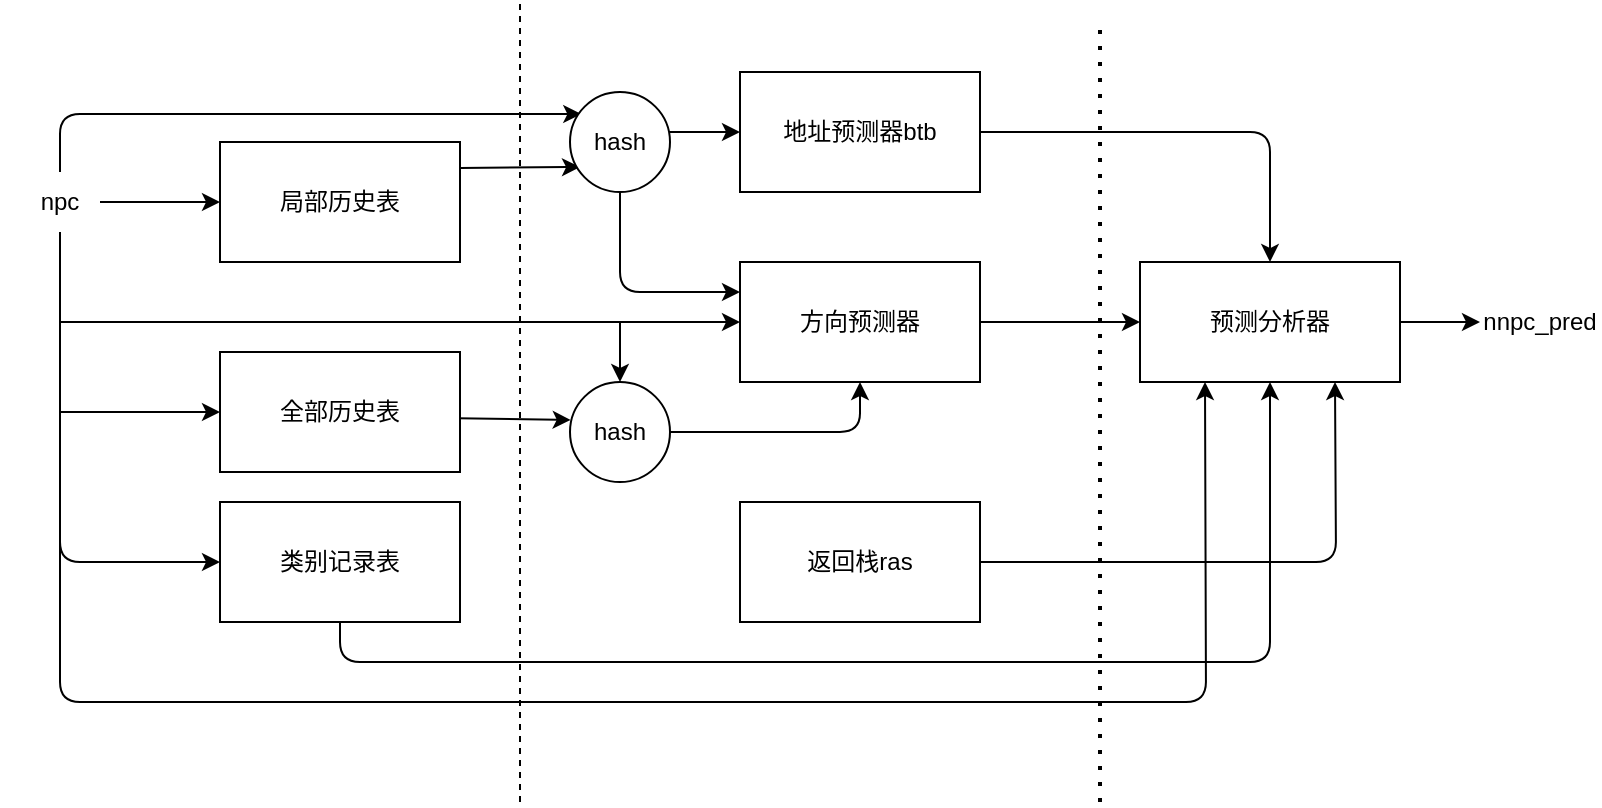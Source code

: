 <mxfile>
    <diagram id="IpS5HXJOFRtNgtyYNwFA" name="第 1 页">
        <mxGraphModel dx="823" dy="423" grid="1" gridSize="10" guides="1" tooltips="1" connect="1" arrows="1" fold="1" page="1" pageScale="1" pageWidth="827" pageHeight="1169" math="0" shadow="0">
            <root>
                <mxCell id="0"/>
                <mxCell id="1" parent="0"/>
                <mxCell id="49" style="edgeStyle=none;html=1;entryX=0;entryY=0.75;entryDx=0;entryDy=0;" parent="1" edge="1">
                    <mxGeometry relative="1" as="geometry">
                        <mxPoint x="240" y="223" as="sourcePoint"/>
                        <mxPoint x="300" y="222.5" as="targetPoint"/>
                    </mxGeometry>
                </mxCell>
                <mxCell id="3" value="局部历史表" style="rounded=0;whiteSpace=wrap;html=1;" parent="1" vertex="1">
                    <mxGeometry x="120" y="210" width="120" height="60" as="geometry"/>
                </mxCell>
                <mxCell id="32" style="edgeStyle=none;html=1;exitX=1;exitY=0.5;exitDx=0;exitDy=0;entryX=0.5;entryY=0;entryDx=0;entryDy=0;" parent="1" source="4" target="31" edge="1">
                    <mxGeometry relative="1" as="geometry">
                        <Array as="points">
                            <mxPoint x="645" y="205"/>
                        </Array>
                    </mxGeometry>
                </mxCell>
                <mxCell id="4" value="地址预测器btb" style="rounded=0;whiteSpace=wrap;html=1;" parent="1" vertex="1">
                    <mxGeometry x="380" y="175" width="120" height="60" as="geometry"/>
                </mxCell>
                <mxCell id="33" style="edgeStyle=none;html=1;exitX=1;exitY=0.5;exitDx=0;exitDy=0;entryX=0;entryY=0.5;entryDx=0;entryDy=0;" parent="1" source="5" target="31" edge="1">
                    <mxGeometry relative="1" as="geometry"/>
                </mxCell>
                <mxCell id="5" value="方向预测器" style="rounded=0;whiteSpace=wrap;html=1;" parent="1" vertex="1">
                    <mxGeometry x="380" y="270" width="120" height="60" as="geometry"/>
                </mxCell>
                <mxCell id="34" style="edgeStyle=none;html=1;exitX=1;exitY=0.5;exitDx=0;exitDy=0;entryX=0.75;entryY=1;entryDx=0;entryDy=0;" parent="1" source="6" target="31" edge="1">
                    <mxGeometry relative="1" as="geometry">
                        <Array as="points">
                            <mxPoint x="678" y="420"/>
                        </Array>
                    </mxGeometry>
                </mxCell>
                <mxCell id="6" value="返回栈ras" style="rounded=0;whiteSpace=wrap;html=1;" parent="1" vertex="1">
                    <mxGeometry x="380" y="390" width="120" height="60" as="geometry"/>
                </mxCell>
                <mxCell id="36" style="edgeStyle=none;html=1;exitX=0.5;exitY=1;exitDx=0;exitDy=0;entryX=0.5;entryY=1;entryDx=0;entryDy=0;" parent="1" source="7" target="31" edge="1">
                    <mxGeometry relative="1" as="geometry">
                        <Array as="points">
                            <mxPoint x="180" y="470"/>
                            <mxPoint x="645" y="470"/>
                        </Array>
                    </mxGeometry>
                </mxCell>
                <mxCell id="7" value="类别记录表" style="rounded=0;whiteSpace=wrap;html=1;" parent="1" vertex="1">
                    <mxGeometry x="120" y="390" width="120" height="60" as="geometry"/>
                </mxCell>
                <mxCell id="14" style="edgeStyle=none;html=1;entryX=0;entryY=0.5;entryDx=0;entryDy=0;" parent="1" target="3" edge="1">
                    <mxGeometry relative="1" as="geometry">
                        <mxPoint x="60" y="240" as="sourcePoint"/>
                    </mxGeometry>
                </mxCell>
                <mxCell id="15" style="edgeStyle=none;html=1;exitX=0.5;exitY=1;exitDx=0;exitDy=0;entryX=0;entryY=0.5;entryDx=0;entryDy=0;" parent="1" source="13" target="7" edge="1">
                    <mxGeometry relative="1" as="geometry">
                        <Array as="points">
                            <mxPoint x="40" y="420"/>
                        </Array>
                    </mxGeometry>
                </mxCell>
                <mxCell id="17" style="edgeStyle=none;html=1;exitX=0.5;exitY=0;exitDx=0;exitDy=0;entryX=0.016;entryY=0.372;entryDx=0;entryDy=0;entryPerimeter=0;" parent="1" source="13" edge="1">
                    <mxGeometry relative="1" as="geometry">
                        <mxPoint x="300.64" y="196.04" as="targetPoint"/>
                        <Array as="points">
                            <mxPoint x="40" y="196"/>
                        </Array>
                    </mxGeometry>
                </mxCell>
                <mxCell id="37" style="edgeStyle=none;html=1;exitX=0.5;exitY=1;exitDx=0;exitDy=0;entryX=0.25;entryY=1;entryDx=0;entryDy=0;" parent="1" source="13" target="31" edge="1">
                    <mxGeometry relative="1" as="geometry">
                        <Array as="points">
                            <mxPoint x="40" y="490"/>
                            <mxPoint x="613" y="490"/>
                        </Array>
                    </mxGeometry>
                </mxCell>
                <mxCell id="13" value="npc" style="text;html=1;strokeColor=none;fillColor=none;align=center;verticalAlign=middle;whiteSpace=wrap;rounded=0;" parent="1" vertex="1">
                    <mxGeometry x="10" y="225" width="60" height="30" as="geometry"/>
                </mxCell>
                <mxCell id="20" style="edgeStyle=none;html=1;exitX=1;exitY=0.5;exitDx=0;exitDy=0;entryX=0;entryY=0.5;entryDx=0;entryDy=0;" parent="1" target="4" edge="1">
                    <mxGeometry relative="1" as="geometry">
                        <mxPoint x="340" y="205" as="sourcePoint"/>
                    </mxGeometry>
                </mxCell>
                <mxCell id="21" style="edgeStyle=none;html=1;entryX=0;entryY=0.25;entryDx=0;entryDy=0;" parent="1" target="5" edge="1">
                    <mxGeometry relative="1" as="geometry">
                        <Array as="points">
                            <mxPoint x="320" y="285"/>
                        </Array>
                        <mxPoint x="320" y="230" as="sourcePoint"/>
                    </mxGeometry>
                </mxCell>
                <mxCell id="22" value="nnpc_pred" style="text;html=1;strokeColor=none;fillColor=none;align=center;verticalAlign=middle;whiteSpace=wrap;rounded=0;" parent="1" vertex="1">
                    <mxGeometry x="750" y="285" width="60" height="30" as="geometry"/>
                </mxCell>
                <mxCell id="28" style="edgeStyle=none;html=1;entryX=0;entryY=0.5;entryDx=0;entryDy=0;" parent="1" source="31" target="22" edge="1">
                    <mxGeometry relative="1" as="geometry">
                        <mxPoint x="677.5" y="215" as="sourcePoint"/>
                    </mxGeometry>
                </mxCell>
                <mxCell id="31" value="预测分析器" style="rounded=0;whiteSpace=wrap;html=1;" parent="1" vertex="1">
                    <mxGeometry x="580" y="270" width="130" height="60" as="geometry"/>
                </mxCell>
                <mxCell id="46" style="edgeStyle=none;html=1;entryX=0.007;entryY=0.38;entryDx=0;entryDy=0;entryPerimeter=0;" parent="1" target="53" edge="1">
                    <mxGeometry relative="1" as="geometry">
                        <mxPoint x="230" y="348" as="sourcePoint"/>
                        <mxPoint x="300" y="347.5" as="targetPoint"/>
                    </mxGeometry>
                </mxCell>
                <mxCell id="39" value="全部历史表" style="rounded=0;whiteSpace=wrap;html=1;" parent="1" vertex="1">
                    <mxGeometry x="120" y="315" width="120" height="60" as="geometry"/>
                </mxCell>
                <mxCell id="45" style="edgeStyle=none;html=1;exitX=1;exitY=0.5;exitDx=0;exitDy=0;entryX=0.5;entryY=1;entryDx=0;entryDy=0;" parent="1" source="53" target="5" edge="1">
                    <mxGeometry relative="1" as="geometry">
                        <Array as="points">
                            <mxPoint x="440" y="355"/>
                        </Array>
                        <mxPoint x="340" y="365" as="sourcePoint"/>
                    </mxGeometry>
                </mxCell>
                <mxCell id="47" value="" style="endArrow=classic;html=1;entryX=0;entryY=0.5;entryDx=0;entryDy=0;" parent="1" target="5" edge="1">
                    <mxGeometry width="50" height="50" relative="1" as="geometry">
                        <mxPoint x="40" y="300" as="sourcePoint"/>
                        <mxPoint x="380" y="310" as="targetPoint"/>
                    </mxGeometry>
                </mxCell>
                <mxCell id="48" value="" style="endArrow=classic;html=1;entryX=0.5;entryY=0;entryDx=0;entryDy=0;" parent="1" edge="1">
                    <mxGeometry width="50" height="50" relative="1" as="geometry">
                        <mxPoint x="320" y="300" as="sourcePoint"/>
                        <mxPoint x="320" y="330" as="targetPoint"/>
                    </mxGeometry>
                </mxCell>
                <mxCell id="50" value="" style="endArrow=classic;html=1;entryX=0;entryY=0.5;entryDx=0;entryDy=0;" parent="1" target="39" edge="1">
                    <mxGeometry width="50" height="50" relative="1" as="geometry">
                        <mxPoint x="40" y="345" as="sourcePoint"/>
                        <mxPoint x="380" y="310" as="targetPoint"/>
                    </mxGeometry>
                </mxCell>
                <mxCell id="51" value="" style="endArrow=none;dashed=1;html=1;" parent="1" edge="1">
                    <mxGeometry width="50" height="50" relative="1" as="geometry">
                        <mxPoint x="270" y="540" as="sourcePoint"/>
                        <mxPoint x="270" y="140" as="targetPoint"/>
                    </mxGeometry>
                </mxCell>
                <mxCell id="52" value="" style="endArrow=none;dashed=1;html=1;dashPattern=1 3;strokeWidth=2;" parent="1" edge="1">
                    <mxGeometry width="50" height="50" relative="1" as="geometry">
                        <mxPoint x="560" y="540" as="sourcePoint"/>
                        <mxPoint x="560" y="150" as="targetPoint"/>
                    </mxGeometry>
                </mxCell>
                <mxCell id="53" value="hash" style="ellipse;whiteSpace=wrap;html=1;aspect=fixed;" vertex="1" parent="1">
                    <mxGeometry x="295" y="330" width="50" height="50" as="geometry"/>
                </mxCell>
                <mxCell id="55" value="hash" style="ellipse;whiteSpace=wrap;html=1;aspect=fixed;" vertex="1" parent="1">
                    <mxGeometry x="295" y="185" width="50" height="50" as="geometry"/>
                </mxCell>
            </root>
        </mxGraphModel>
    </diagram>
</mxfile>